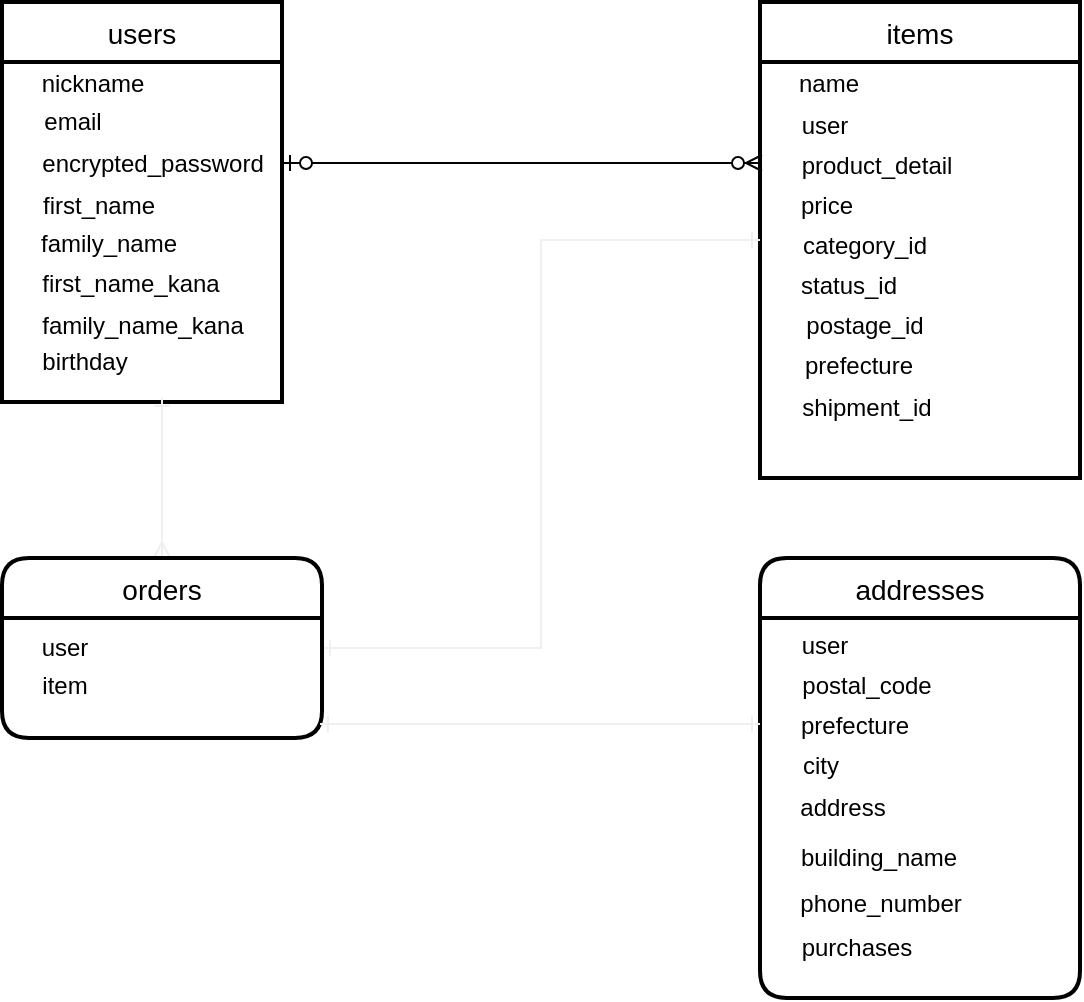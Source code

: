 <mxfile>
    <diagram id="Mm1SBOWg8psW-44woWSK" name="ページ1">
        <mxGraphModel dx="486" dy="667" grid="1" gridSize="10" guides="1" tooltips="1" connect="1" arrows="1" fold="1" page="1" pageScale="1" pageWidth="827" pageHeight="1169" math="0" shadow="0">
            <root>
                <mxCell id="0"/>
                <mxCell id="1" parent="0"/>
                <mxCell id="3" value="users" style="swimlane;childLayout=stackLayout;horizontal=1;startSize=30;horizontalStack=0;fontSize=14;fontStyle=0;strokeWidth=2;resizeParent=0;resizeLast=1;shadow=0;dashed=0;align=center;" parent="1" vertex="1">
                    <mxGeometry x="61" y="82" width="140" height="200" as="geometry"/>
                </mxCell>
                <mxCell id="6" value="nickname&lt;br&gt;" style="text;html=1;align=center;verticalAlign=middle;resizable=0;points=[];autosize=1;" parent="1" vertex="1">
                    <mxGeometry x="71" y="113" width="70" height="20" as="geometry"/>
                </mxCell>
                <mxCell id="7" value="email&lt;br&gt;" style="text;html=1;align=center;verticalAlign=middle;resizable=0;points=[];autosize=1;" parent="1" vertex="1">
                    <mxGeometry x="76" y="132" width="40" height="20" as="geometry"/>
                </mxCell>
                <mxCell id="8" value="encrypted_password" style="text;html=1;align=center;verticalAlign=middle;resizable=0;points=[];autosize=1;" parent="1" vertex="1">
                    <mxGeometry x="71" y="153" width="130" height="20" as="geometry"/>
                </mxCell>
                <mxCell id="13" value="first_name" style="text;html=1;align=center;verticalAlign=middle;resizable=0;points=[];autosize=1;" parent="1" vertex="1">
                    <mxGeometry x="74" y="174" width="70" height="20" as="geometry"/>
                </mxCell>
                <mxCell id="16" value="family_name&lt;br&gt;" style="text;html=1;align=center;verticalAlign=middle;resizable=0;points=[];autosize=1;" parent="1" vertex="1">
                    <mxGeometry x="74" y="193" width="80" height="20" as="geometry"/>
                </mxCell>
                <mxCell id="17" value="first_name_kana" style="text;html=1;align=center;verticalAlign=middle;resizable=0;points=[];autosize=1;" parent="1" vertex="1">
                    <mxGeometry x="75" y="213" width="100" height="20" as="geometry"/>
                </mxCell>
                <mxCell id="18" value="family_name_kana" style="text;html=1;align=center;verticalAlign=middle;resizable=0;points=[];autosize=1;" parent="1" vertex="1">
                    <mxGeometry x="71" y="234" width="120" height="20" as="geometry"/>
                </mxCell>
                <mxCell id="19" value="birthday" style="text;html=1;align=center;verticalAlign=middle;resizable=0;points=[];autosize=1;" parent="1" vertex="1">
                    <mxGeometry x="72" y="252" width="60" height="20" as="geometry"/>
                </mxCell>
                <mxCell id="20" value="items" style="swimlane;childLayout=stackLayout;horizontal=1;startSize=30;horizontalStack=0;fontSize=14;fontStyle=0;strokeWidth=2;resizeParent=0;resizeLast=1;shadow=0;dashed=0;align=center;" parent="1" vertex="1">
                    <mxGeometry x="440" y="82" width="160" height="238" as="geometry"/>
                </mxCell>
                <mxCell id="23" value="name" style="text;html=1;align=center;verticalAlign=middle;resizable=0;points=[];autosize=1;" parent="1" vertex="1">
                    <mxGeometry x="449" y="113" width="50" height="20" as="geometry"/>
                </mxCell>
                <mxCell id="24" value="user" style="text;html=1;align=center;verticalAlign=middle;resizable=0;points=[];autosize=1;" parent="1" vertex="1">
                    <mxGeometry x="452" y="134" width="40" height="20" as="geometry"/>
                </mxCell>
                <mxCell id="25" value="product_detail" style="text;html=1;align=center;verticalAlign=middle;resizable=0;points=[];autosize=1;" parent="1" vertex="1">
                    <mxGeometry x="453" y="154" width="90" height="20" as="geometry"/>
                </mxCell>
                <mxCell id="27" value="price" style="text;html=1;align=center;verticalAlign=middle;resizable=0;points=[];autosize=1;" parent="1" vertex="1">
                    <mxGeometry x="453" y="174" width="40" height="20" as="geometry"/>
                </mxCell>
                <mxCell id="28" value="category_id" style="text;html=1;align=center;verticalAlign=middle;resizable=0;points=[];autosize=1;" parent="1" vertex="1">
                    <mxGeometry x="452" y="194" width="80" height="20" as="geometry"/>
                </mxCell>
                <mxCell id="29" value="status_id" style="text;html=1;align=center;verticalAlign=middle;resizable=0;points=[];autosize=1;" parent="1" vertex="1">
                    <mxGeometry x="454" y="214" width="60" height="20" as="geometry"/>
                </mxCell>
                <mxCell id="30" value="postage_id" style="text;html=1;align=center;verticalAlign=middle;resizable=0;points=[];autosize=1;" parent="1" vertex="1">
                    <mxGeometry x="457" y="234" width="70" height="20" as="geometry"/>
                </mxCell>
                <mxCell id="31" value="prefecture" style="text;html=1;align=center;verticalAlign=middle;resizable=0;points=[];autosize=1;" parent="1" vertex="1">
                    <mxGeometry x="454" y="254" width="70" height="20" as="geometry"/>
                </mxCell>
                <mxCell id="32" value="shipment_id" style="text;html=1;align=center;verticalAlign=middle;resizable=0;points=[];autosize=1;" parent="1" vertex="1">
                    <mxGeometry x="453" y="275" width="80" height="20" as="geometry"/>
                </mxCell>
                <mxCell id="37" value="" style="edgeStyle=entityRelationEdgeStyle;fontSize=12;html=1;endArrow=ERzeroToMany;startArrow=ERzeroToOne;" parent="1" edge="1">
                    <mxGeometry width="100" height="100" relative="1" as="geometry">
                        <mxPoint x="201" y="162.5" as="sourcePoint"/>
                        <mxPoint x="441" y="162.5" as="targetPoint"/>
                    </mxGeometry>
                </mxCell>
                <mxCell id="58" style="edgeStyle=orthogonalEdgeStyle;rounded=0;orthogonalLoop=1;jettySize=auto;html=1;strokeColor=#f0f0f0;startArrow=ERmany;startFill=0;endArrow=ERone;endFill=0;" parent="1" source="38" edge="1">
                    <mxGeometry relative="1" as="geometry">
                        <mxPoint x="141" y="280" as="targetPoint"/>
                        <Array as="points">
                            <mxPoint x="141" y="320"/>
                            <mxPoint x="141" y="320"/>
                        </Array>
                    </mxGeometry>
                </mxCell>
                <mxCell id="64" style="rounded=0;orthogonalLoop=1;jettySize=auto;html=1;exitX=1;exitY=0.5;exitDx=0;exitDy=0;entryX=0;entryY=0.5;entryDx=0;entryDy=0;startArrow=ERone;startFill=0;endArrow=ERone;endFill=0;strokeColor=#f0f0f0;edgeStyle=orthogonalEdgeStyle;" parent="1" source="38" target="20" edge="1">
                    <mxGeometry relative="1" as="geometry"/>
                </mxCell>
                <mxCell id="38" value="orders" style="swimlane;childLayout=stackLayout;horizontal=1;startSize=30;horizontalStack=0;rounded=1;fontSize=14;fontStyle=0;strokeWidth=2;resizeParent=0;resizeLast=1;shadow=0;dashed=0;align=center;" parent="1" vertex="1">
                    <mxGeometry x="61" y="360" width="160" height="90" as="geometry"/>
                </mxCell>
                <mxCell id="41" value="user" style="text;html=1;align=center;verticalAlign=middle;resizable=0;points=[];autosize=1;" parent="1" vertex="1">
                    <mxGeometry x="72" y="395" width="40" height="20" as="geometry"/>
                </mxCell>
                <mxCell id="42" value="item" style="text;html=1;align=center;verticalAlign=middle;resizable=0;points=[];autosize=1;" parent="1" vertex="1">
                    <mxGeometry x="72" y="414" width="40" height="20" as="geometry"/>
                </mxCell>
                <mxCell id="45" value="addresses" style="swimlane;childLayout=stackLayout;horizontal=1;startSize=30;horizontalStack=0;rounded=1;fontSize=14;fontStyle=0;strokeWidth=2;resizeParent=0;resizeLast=1;shadow=0;dashed=0;align=center;" parent="1" vertex="1">
                    <mxGeometry x="440" y="360" width="160" height="220" as="geometry"/>
                </mxCell>
                <mxCell id="47" value="user" style="text;html=1;align=center;verticalAlign=middle;resizable=0;points=[];autosize=1;" parent="1" vertex="1">
                    <mxGeometry x="452" y="394" width="40" height="20" as="geometry"/>
                </mxCell>
                <mxCell id="48" value="postal_code" style="text;html=1;align=center;verticalAlign=middle;resizable=0;points=[];autosize=1;" parent="1" vertex="1">
                    <mxGeometry x="453" y="414" width="80" height="20" as="geometry"/>
                </mxCell>
                <mxCell id="49" value="prefecture" style="text;html=1;align=center;verticalAlign=middle;resizable=0;points=[];autosize=1;" parent="1" vertex="1">
                    <mxGeometry x="452" y="434" width="70" height="20" as="geometry"/>
                </mxCell>
                <mxCell id="50" value="city" style="text;html=1;align=center;verticalAlign=middle;resizable=0;points=[];autosize=1;" parent="1" vertex="1">
                    <mxGeometry x="455" y="454" width="30" height="20" as="geometry"/>
                </mxCell>
                <mxCell id="51" value="address" style="text;html=1;align=center;verticalAlign=middle;resizable=0;points=[];autosize=1;" parent="1" vertex="1">
                    <mxGeometry x="451" y="475" width="60" height="20" as="geometry"/>
                </mxCell>
                <mxCell id="59" value="building_name" style="text;html=1;align=center;verticalAlign=middle;resizable=0;points=[];autosize=1;" parent="1" vertex="1">
                    <mxGeometry x="454" y="500" width="90" height="20" as="geometry"/>
                </mxCell>
                <mxCell id="60" value="phone_number" style="text;html=1;align=center;verticalAlign=middle;resizable=0;points=[];autosize=1;" parent="1" vertex="1">
                    <mxGeometry x="450" y="523" width="100" height="20" as="geometry"/>
                </mxCell>
                <mxCell id="70" value="" style="fontSize=12;html=1;endArrow=ERone;startArrow=ERone;strokeColor=#f0f0f0;startFill=0;endFill=0;" parent="1" edge="1">
                    <mxGeometry width="100" height="100" relative="1" as="geometry">
                        <mxPoint x="220" y="443" as="sourcePoint"/>
                        <mxPoint x="440" y="443" as="targetPoint"/>
                    </mxGeometry>
                </mxCell>
                <mxCell id="71" value="purchases" style="text;html=1;align=center;verticalAlign=middle;resizable=0;points=[];autosize=1;" parent="1" vertex="1">
                    <mxGeometry x="453" y="545" width="70" height="20" as="geometry"/>
                </mxCell>
            </root>
        </mxGraphModel>
    </diagram>
</mxfile>